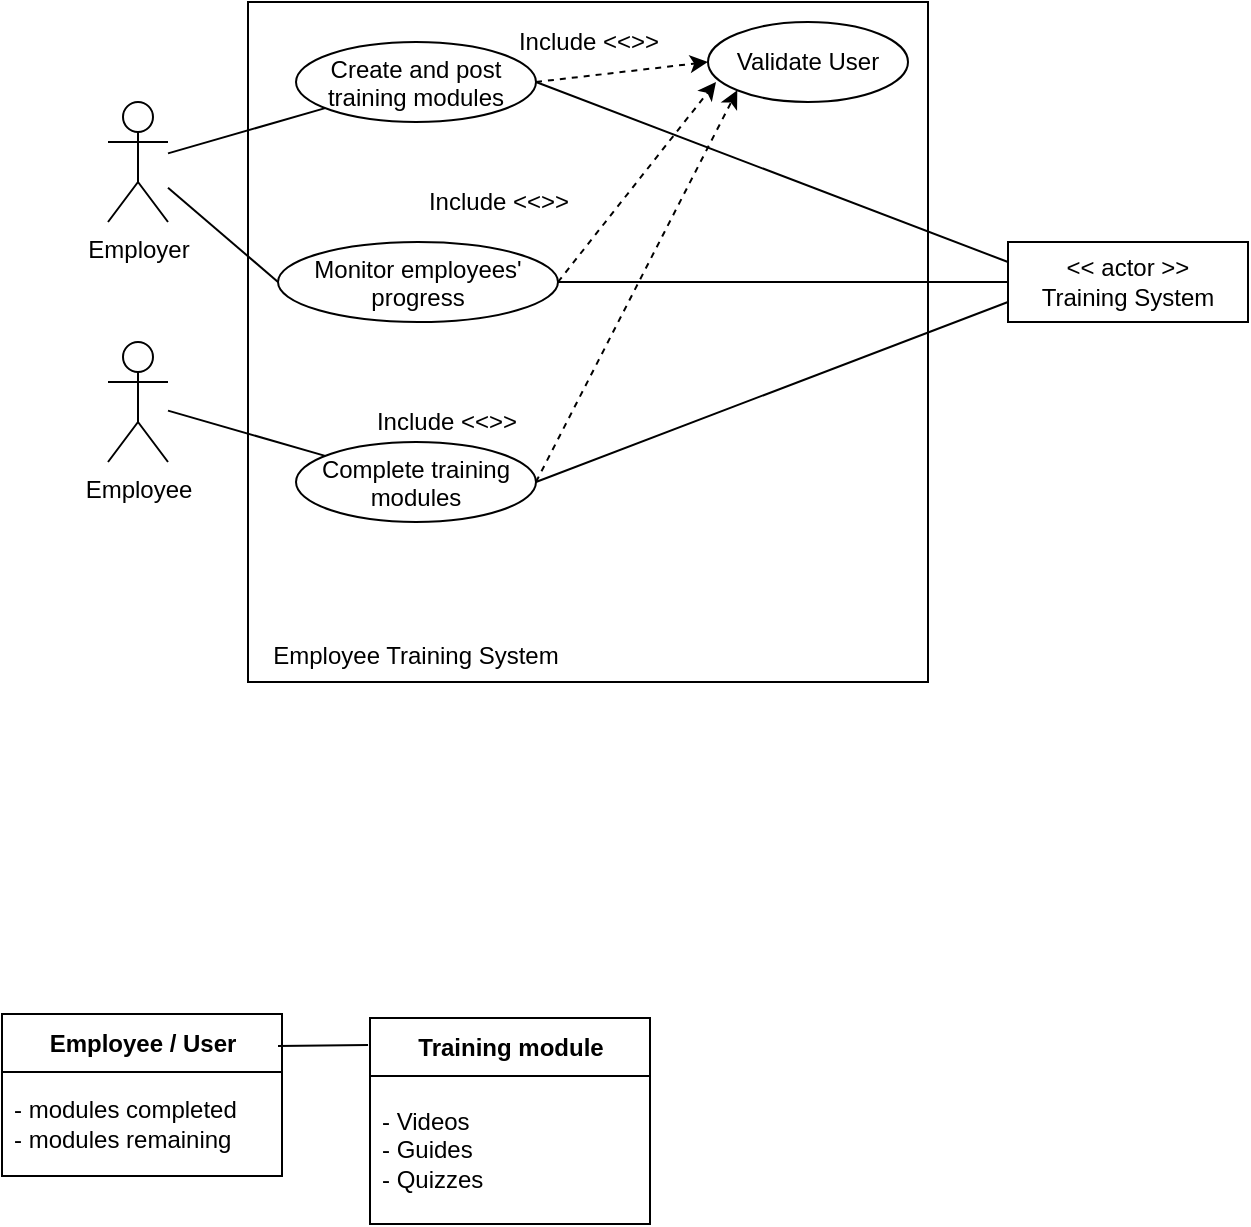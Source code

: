 <mxfile version="17.1.3" type="google" pages="3"><diagram id="NoF6LTGSssU1eT69aBJp" name="Page-1"><mxGraphModel grid="0" gridSize="10" guides="1" tooltips="1" connect="1" arrows="1" page="1" fold="1" pageScale="1" pageWidth="850" pageHeight="1100" math="0" shadow="0"><root><mxCell id="0"/><mxCell id="1" parent="0"/><mxCell id="TsylkIvyjZxZrTSc-bwZ-1" value="" style="whiteSpace=wrap;html=1;aspect=fixed;" parent="1" vertex="1"><mxGeometry x="270" y="140" width="340" height="340" as="geometry"/></mxCell><mxCell id="TsylkIvyjZxZrTSc-bwZ-2" value="Employee Training System" style="text;html=1;strokeColor=none;fillColor=none;align=center;verticalAlign=middle;whiteSpace=wrap;rounded=0;" parent="1" vertex="1"><mxGeometry x="249" y="452" width="210" height="30" as="geometry"/></mxCell><mxCell id="TsylkIvyjZxZrTSc-bwZ-9" value="" style="rounded=0;orthogonalLoop=1;jettySize=auto;html=1;strokeColor=default;endArrow=none;endFill=0;" parent="1" source="TsylkIvyjZxZrTSc-bwZ-3" target="TsylkIvyjZxZrTSc-bwZ-8" edge="1"><mxGeometry relative="1" as="geometry"/></mxCell><mxCell id="TsylkIvyjZxZrTSc-bwZ-3" value="Employer" style="shape=umlActor;verticalLabelPosition=bottom;verticalAlign=top;html=1;outlineConnect=0;" parent="1" vertex="1"><mxGeometry x="200" y="190" width="30" height="60" as="geometry"/></mxCell><mxCell id="TsylkIvyjZxZrTSc-bwZ-17" value="" style="rounded=0;orthogonalLoop=1;jettySize=auto;html=1;endArrow=none;endFill=0;" parent="1" source="TsylkIvyjZxZrTSc-bwZ-6" target="TsylkIvyjZxZrTSc-bwZ-16" edge="1"><mxGeometry relative="1" as="geometry"/></mxCell><mxCell id="TsylkIvyjZxZrTSc-bwZ-6" value="Employee" style="shape=umlActor;verticalLabelPosition=bottom;verticalAlign=top;html=1;outlineConnect=0;" parent="1" vertex="1"><mxGeometry x="200" y="310" width="30" height="60" as="geometry"/></mxCell><mxCell id="TsylkIvyjZxZrTSc-bwZ-7" value="Validate User" style="ellipse;whiteSpace=wrap;html=1;" parent="1" vertex="1"><mxGeometry x="500" y="150" width="100" height="40" as="geometry"/></mxCell><mxCell id="TsylkIvyjZxZrTSc-bwZ-8" value="&lt;div&gt;&lt;span&gt;Create and post training modules&lt;/span&gt;&lt;/div&gt;" style="ellipse;whiteSpace=wrap;html=1;verticalAlign=top;align=center;" parent="1" vertex="1"><mxGeometry x="294" y="160" width="120" height="40" as="geometry"/></mxCell><mxCell id="TsylkIvyjZxZrTSc-bwZ-10" value="" style="endArrow=classic;dashed=1;html=1;rounded=0;entryX=0;entryY=0.5;entryDx=0;entryDy=0;exitX=1;exitY=0.5;exitDx=0;exitDy=0;endFill=1;" parent="1" source="TsylkIvyjZxZrTSc-bwZ-8" target="TsylkIvyjZxZrTSc-bwZ-7" edge="1"><mxGeometry width="50" height="50" relative="1" as="geometry"><mxPoint x="410" y="140" as="sourcePoint"/><mxPoint x="460" y="90" as="targetPoint"/></mxGeometry></mxCell><mxCell id="TsylkIvyjZxZrTSc-bwZ-11" value="Monitor employees' progress" style="ellipse;whiteSpace=wrap;html=1;verticalAlign=top;" parent="1" vertex="1"><mxGeometry x="285" y="260" width="140" height="40" as="geometry"/></mxCell><mxCell id="TsylkIvyjZxZrTSc-bwZ-13" value="" style="endArrow=classic;dashed=1;html=1;rounded=0;exitX=1;exitY=0.5;exitDx=0;exitDy=0;entryX=0.04;entryY=0.75;entryDx=0;entryDy=0;endFill=1;entryPerimeter=0;" parent="1" source="TsylkIvyjZxZrTSc-bwZ-11" target="TsylkIvyjZxZrTSc-bwZ-7" edge="1"><mxGeometry width="50" height="50" relative="1" as="geometry"><mxPoint x="520" y="270" as="sourcePoint"/><mxPoint x="500" y="170" as="targetPoint"/></mxGeometry></mxCell><mxCell id="TsylkIvyjZxZrTSc-bwZ-16" value="Complete training modules" style="ellipse;whiteSpace=wrap;html=1;verticalAlign=top;" parent="1" vertex="1"><mxGeometry x="294" y="360" width="120" height="40" as="geometry"/></mxCell><mxCell id="TsylkIvyjZxZrTSc-bwZ-18" value="" style="endArrow=classic;dashed=1;html=1;rounded=0;exitX=1;exitY=0.5;exitDx=0;exitDy=0;entryX=0;entryY=1;entryDx=0;entryDy=0;endFill=1;" parent="1" source="TsylkIvyjZxZrTSc-bwZ-16" target="TsylkIvyjZxZrTSc-bwZ-7" edge="1"><mxGeometry width="50" height="50" relative="1" as="geometry"><mxPoint x="470" y="370" as="sourcePoint"/><mxPoint x="500" y="170" as="targetPoint"/></mxGeometry></mxCell><mxCell id="TsylkIvyjZxZrTSc-bwZ-20" value="" style="elbow=horizontal;endArrow=none;html=1;rounded=0;entryX=0;entryY=0.5;entryDx=0;entryDy=0;endFill=0;" parent="1" source="TsylkIvyjZxZrTSc-bwZ-3" target="TsylkIvyjZxZrTSc-bwZ-11" edge="1"><mxGeometry width="50" height="50" relative="1" as="geometry"><mxPoint x="140" y="290" as="sourcePoint"/><mxPoint x="130" y="320" as="targetPoint"/></mxGeometry></mxCell><mxCell id="TsylkIvyjZxZrTSc-bwZ-21" value="&amp;lt;&amp;lt; actor &amp;gt;&amp;gt;&lt;br&gt;Training System" style="rounded=0;whiteSpace=wrap;html=1;" parent="1" vertex="1"><mxGeometry x="650" y="260" width="120" height="40" as="geometry"/></mxCell><mxCell id="TsylkIvyjZxZrTSc-bwZ-22" style="edgeStyle=orthogonalEdgeStyle;rounded=0;orthogonalLoop=1;jettySize=auto;html=1;exitX=0.5;exitY=1;exitDx=0;exitDy=0;" parent="1" source="TsylkIvyjZxZrTSc-bwZ-21" target="TsylkIvyjZxZrTSc-bwZ-21" edge="1"><mxGeometry relative="1" as="geometry"/></mxCell><mxCell id="TsylkIvyjZxZrTSc-bwZ-25" value="" style="endArrow=none;html=1;rounded=0;exitX=1;exitY=0.5;exitDx=0;exitDy=0;entryX=0;entryY=0.25;entryDx=0;entryDy=0;endFill=0;" parent="1" source="TsylkIvyjZxZrTSc-bwZ-8" target="TsylkIvyjZxZrTSc-bwZ-21" edge="1"><mxGeometry width="50" height="50" relative="1" as="geometry"><mxPoint x="510" y="300" as="sourcePoint"/><mxPoint x="560" y="250" as="targetPoint"/></mxGeometry></mxCell><mxCell id="TsylkIvyjZxZrTSc-bwZ-26" value="" style="endArrow=none;html=1;rounded=0;strokeColor=default;exitX=1;exitY=0.5;exitDx=0;exitDy=0;entryX=0;entryY=0.5;entryDx=0;entryDy=0;" parent="1" source="TsylkIvyjZxZrTSc-bwZ-11" target="TsylkIvyjZxZrTSc-bwZ-21" edge="1"><mxGeometry width="50" height="50" relative="1" as="geometry"><mxPoint x="530" y="420" as="sourcePoint"/><mxPoint x="580" y="370" as="targetPoint"/></mxGeometry></mxCell><mxCell id="TsylkIvyjZxZrTSc-bwZ-28" value="" style="endArrow=none;html=1;rounded=0;strokeColor=default;exitX=1;exitY=0.5;exitDx=0;exitDy=0;entryX=0;entryY=0.75;entryDx=0;entryDy=0;" parent="1" source="TsylkIvyjZxZrTSc-bwZ-16" target="TsylkIvyjZxZrTSc-bwZ-21" edge="1"><mxGeometry width="50" height="50" relative="1" as="geometry"><mxPoint x="540" y="430" as="sourcePoint"/><mxPoint x="590" y="380" as="targetPoint"/></mxGeometry></mxCell><mxCell id="TsylkIvyjZxZrTSc-bwZ-29" value="Include &amp;lt;&amp;lt;&amp;gt;&amp;gt;" style="text;html=1;align=center;verticalAlign=middle;resizable=0;points=[];autosize=1;strokeColor=none;fillColor=none;" parent="1" vertex="1"><mxGeometry x="395" y="150" width="90" height="20" as="geometry"/></mxCell><mxCell id="TsylkIvyjZxZrTSc-bwZ-30" value="Include &amp;lt;&amp;lt;&amp;gt;&amp;gt;" style="text;html=1;align=center;verticalAlign=middle;resizable=0;points=[];autosize=1;strokeColor=none;fillColor=none;" parent="1" vertex="1"><mxGeometry x="350" y="230" width="90" height="20" as="geometry"/></mxCell><mxCell id="TsylkIvyjZxZrTSc-bwZ-31" value="Include &amp;lt;&amp;lt;&amp;gt;&amp;gt;" style="text;html=1;align=center;verticalAlign=middle;resizable=0;points=[];autosize=1;strokeColor=none;fillColor=none;" parent="1" vertex="1"><mxGeometry x="324" y="340" width="90" height="20" as="geometry"/></mxCell><mxCell id="TsylkIvyjZxZrTSc-bwZ-32" value="Employee / User" style="swimlane;fontStyle=1;align=center;verticalAlign=middle;childLayout=stackLayout;horizontal=1;startSize=29;horizontalStack=0;resizeParent=1;resizeParentMax=0;resizeLast=0;collapsible=0;marginBottom=0;html=1;" vertex="1" parent="1"><mxGeometry x="147" y="646" width="140" height="81" as="geometry"/></mxCell><mxCell id="TsylkIvyjZxZrTSc-bwZ-34" value="- modules completed&lt;br&gt;- modules remaining" style="text;html=1;strokeColor=none;fillColor=none;align=left;verticalAlign=middle;spacingLeft=4;spacingRight=4;overflow=hidden;rotatable=0;points=[[0,0.5],[1,0.5]];portConstraint=eastwest;" vertex="1" parent="TsylkIvyjZxZrTSc-bwZ-32"><mxGeometry y="29" width="140" height="52" as="geometry"/></mxCell><mxCell id="TsylkIvyjZxZrTSc-bwZ-38" value="Training module" style="swimlane;fontStyle=1;align=center;verticalAlign=middle;childLayout=stackLayout;horizontal=1;startSize=29;horizontalStack=0;resizeParent=1;resizeParentMax=0;resizeLast=0;collapsible=0;marginBottom=0;html=1;" vertex="1" parent="1"><mxGeometry x="331" y="648" width="140" height="103" as="geometry"/></mxCell><mxCell id="TsylkIvyjZxZrTSc-bwZ-39" value="- Videos&lt;br&gt;- Guides&lt;br&gt;- Quizzes" style="text;html=1;strokeColor=none;fillColor=none;align=left;verticalAlign=middle;spacingLeft=4;spacingRight=4;overflow=hidden;rotatable=0;points=[[0,0.5],[1,0.5]];portConstraint=eastwest;" vertex="1" parent="TsylkIvyjZxZrTSc-bwZ-38"><mxGeometry y="29" width="140" height="74" as="geometry"/></mxCell><mxCell id="TsylkIvyjZxZrTSc-bwZ-41" value="" style="endArrow=none;html=1;rounded=0;strokeColor=default;entryX=-0.007;entryY=0.131;entryDx=0;entryDy=0;entryPerimeter=0;" edge="1" parent="1" target="TsylkIvyjZxZrTSc-bwZ-38"><mxGeometry width="50" height="50" relative="1" as="geometry"><mxPoint x="285" y="662" as="sourcePoint"/><mxPoint x="299" y="565" as="targetPoint"/></mxGeometry></mxCell></root></mxGraphModel></diagram><diagram id="5ZAqMUiWg0pbtvT2ZaHt" name="training Domain model"><mxGraphModel grid="1" gridSize="10" guides="1" tooltips="1" connect="1" arrows="1" page="1" fold="1" pageScale="1" pageWidth="850" pageHeight="1100" math="0" shadow="0"><root><mxCell id="uK2llV--1XOs3SMMmdoZ-0"/><mxCell id="uK2llV--1XOs3SMMmdoZ-1" parent="uK2llV--1XOs3SMMmdoZ-0"/><mxCell id="uK2llV--1XOs3SMMmdoZ-2" value="Module" style="swimlane;fontStyle=0;childLayout=stackLayout;horizontal=1;startSize=20;fillColor=none;horizontalStack=0;resizeParent=1;resizeParentMax=0;resizeLast=0;collapsible=1;marginBottom=0;" vertex="1" parent="uK2llV--1XOs3SMMmdoZ-1"><mxGeometry x="650" y="330" width="140" height="98" as="geometry"/></mxCell><mxCell id="uK2llV--1XOs3SMMmdoZ-3" value="length&#10;" style="text;strokeColor=none;fillColor=none;align=left;verticalAlign=top;spacingLeft=4;spacingRight=4;overflow=hidden;rotatable=0;points=[[0,0.5],[1,0.5]];portConstraint=eastwest;" vertex="1" parent="uK2llV--1XOs3SMMmdoZ-2"><mxGeometry y="20" width="140" height="26" as="geometry"/></mxCell><mxCell id="uK2llV--1XOs3SMMmdoZ-4" value="video" style="text;strokeColor=none;fillColor=none;align=left;verticalAlign=top;spacingLeft=4;spacingRight=4;overflow=hidden;rotatable=0;points=[[0,0.5],[1,0.5]];portConstraint=eastwest;" vertex="1" parent="uK2llV--1XOs3SMMmdoZ-2"><mxGeometry y="46" width="140" height="26" as="geometry"/></mxCell><mxCell id="uK2llV--1XOs3SMMmdoZ-5" value="captions&#10;" style="text;strokeColor=none;fillColor=none;align=left;verticalAlign=top;spacingLeft=4;spacingRight=4;overflow=hidden;rotatable=0;points=[[0,0.5],[1,0.5]];portConstraint=eastwest;" vertex="1" parent="uK2llV--1XOs3SMMmdoZ-2"><mxGeometry y="72" width="140" height="26" as="geometry"/></mxCell><mxCell id="uK2llV--1XOs3SMMmdoZ-6" value="TrainingModule" style="swimlane;fontStyle=0;childLayout=stackLayout;horizontal=1;startSize=26;fillColor=none;horizontalStack=0;resizeParent=1;resizeParentMax=0;resizeLast=0;collapsible=1;marginBottom=0;" vertex="1" parent="uK2llV--1XOs3SMMmdoZ-1"><mxGeometry x="340" y="340" width="140" height="78" as="geometry"/></mxCell><mxCell id="uK2llV--1XOs3SMMmdoZ-7" value="moduleList" style="text;strokeColor=none;fillColor=none;align=left;verticalAlign=top;spacingLeft=4;spacingRight=4;overflow=hidden;rotatable=0;points=[[0,0.5],[1,0.5]];portConstraint=eastwest;" vertex="1" parent="uK2llV--1XOs3SMMmdoZ-6"><mxGeometry y="26" width="140" height="26" as="geometry"/></mxCell><mxCell id="uK2llV--1XOs3SMMmdoZ-8" value="traineeList" style="text;strokeColor=none;fillColor=none;align=left;verticalAlign=top;spacingLeft=4;spacingRight=4;overflow=hidden;rotatable=0;points=[[0,0.5],[1,0.5]];portConstraint=eastwest;" vertex="1" parent="uK2llV--1XOs3SMMmdoZ-6"><mxGeometry y="52" width="140" height="26" as="geometry"/></mxCell><mxCell id="uK2llV--1XOs3SMMmdoZ-10" value="Trainee" style="swimlane;fontStyle=0;childLayout=stackLayout;horizontal=1;startSize=26;fillColor=none;horizontalStack=0;resizeParent=1;resizeParentMax=0;resizeLast=0;collapsible=1;marginBottom=0;" vertex="1" parent="uK2llV--1XOs3SMMmdoZ-1"><mxGeometry x="530" y="490" width="140" height="102" as="geometry"/></mxCell><mxCell id="uK2llV--1XOs3SMMmdoZ-11" value="employee" style="text;strokeColor=none;fillColor=none;align=left;verticalAlign=top;spacingLeft=4;spacingRight=4;overflow=hidden;rotatable=0;points=[[0,0.5],[1,0.5]];portConstraint=eastwest;" vertex="1" parent="uK2llV--1XOs3SMMmdoZ-10"><mxGeometry y="26" width="140" height="24" as="geometry"/></mxCell><mxCell id="uK2llV--1XOs3SMMmdoZ-12" value="progress" style="text;strokeColor=none;fillColor=none;align=left;verticalAlign=top;spacingLeft=4;spacingRight=4;overflow=hidden;rotatable=0;points=[[0,0.5],[1,0.5]];portConstraint=eastwest;" vertex="1" parent="uK2llV--1XOs3SMMmdoZ-10"><mxGeometry y="50" width="140" height="26" as="geometry"/></mxCell><mxCell id="uK2llV--1XOs3SMMmdoZ-13" value="isCompleted" style="text;strokeColor=none;fillColor=none;align=left;verticalAlign=top;spacingLeft=4;spacingRight=4;overflow=hidden;rotatable=0;points=[[0,0.5],[1,0.5]];portConstraint=eastwest;" vertex="1" parent="uK2llV--1XOs3SMMmdoZ-10"><mxGeometry y="76" width="140" height="26" as="geometry"/></mxCell><mxCell id="uK2llV--1XOs3SMMmdoZ-14" value="" style="endArrow=none;html=1;rounded=0;entryX=0.571;entryY=1.115;entryDx=0;entryDy=0;entryPerimeter=0;exitX=0.5;exitY=0;exitDx=0;exitDy=0;" edge="1" parent="uK2llV--1XOs3SMMmdoZ-1" source="uK2llV--1XOs3SMMmdoZ-10" target="uK2llV--1XOs3SMMmdoZ-8"><mxGeometry width="50" height="50" relative="1" as="geometry"><mxPoint x="400" y="450" as="sourcePoint"/><mxPoint x="440" y="440" as="targetPoint"/></mxGeometry></mxCell><mxCell id="uK2llV--1XOs3SMMmdoZ-15" value="" style="endArrow=none;html=1;rounded=0;exitX=1;exitY=0.5;exitDx=0;exitDy=0;entryX=-0.014;entryY=0.192;entryDx=0;entryDy=0;entryPerimeter=0;" edge="1" parent="uK2llV--1XOs3SMMmdoZ-1" source="uK2llV--1XOs3SMMmdoZ-7" target="uK2llV--1XOs3SMMmdoZ-4"><mxGeometry width="50" height="50" relative="1" as="geometry"><mxPoint x="480" y="430" as="sourcePoint"/><mxPoint x="530" y="380" as="targetPoint"/></mxGeometry></mxCell></root></mxGraphModel></diagram><diagram id="7oOdSZubauRl-SuJ7qkH" name="Page-3"><mxGraphModel grid="1" gridSize="10" guides="1" tooltips="1" connect="1" arrows="1" page="1" fold="1" pageScale="1" pageWidth="850" pageHeight="1100" math="0" shadow="0"><root><mxCell id="-9iARRQflTxSwQr7lkFt-0"/><mxCell id="-9iARRQflTxSwQr7lkFt-1" parent="-9iARRQflTxSwQr7lkFt-0"/><mxCell id="A-s2TSqQaB032heO2MJi-0" value="ExternalOrder" style="swimlane;fontStyle=0;childLayout=stackLayout;horizontal=1;startSize=26;fillColor=none;horizontalStack=0;resizeParent=1;resizeParentMax=0;resizeLast=0;collapsible=1;marginBottom=0;" vertex="1" parent="-9iARRQflTxSwQr7lkFt-1"><mxGeometry x="390" y="340" width="140" height="104" as="geometry"/></mxCell><mxCell id="A-s2TSqQaB032heO2MJi-1" value="provider" style="text;strokeColor=none;fillColor=none;align=left;verticalAlign=top;spacingLeft=4;spacingRight=4;overflow=hidden;rotatable=0;points=[[0,0.5],[1,0.5]];portConstraint=eastwest;" vertex="1" parent="A-s2TSqQaB032heO2MJi-0"><mxGeometry y="26" width="140" height="26" as="geometry"/></mxCell><mxCell id="A-s2TSqQaB032heO2MJi-2" value="isDelivery" style="text;strokeColor=none;fillColor=none;align=left;verticalAlign=top;spacingLeft=4;spacingRight=4;overflow=hidden;rotatable=0;points=[[0,0.5],[1,0.5]];portConstraint=eastwest;" vertex="1" parent="A-s2TSqQaB032heO2MJi-0"><mxGeometry y="52" width="140" height="26" as="geometry"/></mxCell><mxCell id="A-s2TSqQaB032heO2MJi-3" value="authTicket" style="text;strokeColor=none;fillColor=none;align=left;verticalAlign=top;spacingLeft=4;spacingRight=4;overflow=hidden;rotatable=0;points=[[0,0.5],[1,0.5]];portConstraint=eastwest;" vertex="1" parent="A-s2TSqQaB032heO2MJi-0"><mxGeometry y="78" width="140" height="26" as="geometry"/></mxCell><mxCell id="A-s2TSqQaB032heO2MJi-4" style="edgeStyle=orthogonalEdgeStyle;rounded=0;orthogonalLoop=1;jettySize=auto;html=1;exitX=0.25;exitY=0;exitDx=0;exitDy=0;entryX=0.25;entryY=0.096;entryDx=0;entryDy=0;entryPerimeter=0;" edge="1" parent="-9iARRQflTxSwQr7lkFt-1" source="A-s2TSqQaB032heO2MJi-0" target="A-s2TSqQaB032heO2MJi-0"><mxGeometry relative="1" as="geometry"/></mxCell><mxCell id="A-s2TSqQaB032heO2MJi-5" value="Order" style="swimlane;fontStyle=0;childLayout=stackLayout;horizontal=1;startSize=30;horizontalStack=0;resizeParent=1;resizeParentMax=0;resizeLast=0;collapsible=1;marginBottom=0;" vertex="1" parent="-9iARRQflTxSwQr7lkFt-1"><mxGeometry x="390" y="140" width="140" height="120" as="geometry"/></mxCell><mxCell id="A-s2TSqQaB032heO2MJi-6" value="payment" style="text;strokeColor=none;fillColor=none;align=left;verticalAlign=middle;spacingLeft=4;spacingRight=4;overflow=hidden;points=[[0,0.5],[1,0.5]];portConstraint=eastwest;rotatable=0;" vertex="1" parent="A-s2TSqQaB032heO2MJi-5"><mxGeometry y="30" width="140" height="30" as="geometry"/></mxCell><mxCell id="A-s2TSqQaB032heO2MJi-7" value="itemList" style="text;strokeColor=none;fillColor=none;align=left;verticalAlign=middle;spacingLeft=4;spacingRight=4;overflow=hidden;points=[[0,0.5],[1,0.5]];portConstraint=eastwest;rotatable=0;" vertex="1" parent="A-s2TSqQaB032heO2MJi-5"><mxGeometry y="60" width="140" height="30" as="geometry"/></mxCell><mxCell id="A-s2TSqQaB032heO2MJi-8" value="customer" style="text;strokeColor=none;fillColor=none;align=left;verticalAlign=middle;spacingLeft=4;spacingRight=4;overflow=hidden;points=[[0,0.5],[1,0.5]];portConstraint=eastwest;rotatable=0;" vertex="1" parent="A-s2TSqQaB032heO2MJi-5"><mxGeometry y="90" width="140" height="30" as="geometry"/></mxCell><mxCell id="A-s2TSqQaB032heO2MJi-9" value="" style="endArrow=none;html=1;rounded=0;entryX=0.536;entryY=0.967;entryDx=0;entryDy=0;entryPerimeter=0;exitX=0.579;exitY=0.01;exitDx=0;exitDy=0;exitPerimeter=0;" edge="1" parent="-9iARRQflTxSwQr7lkFt-1" source="A-s2TSqQaB032heO2MJi-0" target="A-s2TSqQaB032heO2MJi-8"><mxGeometry width="50" height="50" relative="1" as="geometry"><mxPoint x="420" y="330" as="sourcePoint"/><mxPoint x="470" y="280" as="targetPoint"/></mxGeometry></mxCell><mxCell id="A-s2TSqQaB032heO2MJi-11" value="Provider" style="swimlane;fontStyle=0;childLayout=stackLayout;horizontal=1;startSize=26;fillColor=none;horizontalStack=0;resizeParent=1;resizeParentMax=0;resizeLast=0;collapsible=1;marginBottom=0;" vertex="1" parent="-9iARRQflTxSwQr7lkFt-1"><mxGeometry x="630" y="444" width="140" height="78" as="geometry"/></mxCell><mxCell id="A-s2TSqQaB032heO2MJi-12" value="postOrderStatus" style="text;strokeColor=none;fillColor=none;align=left;verticalAlign=top;spacingLeft=4;spacingRight=4;overflow=hidden;rotatable=0;points=[[0,0.5],[1,0.5]];portConstraint=eastwest;" vertex="1" parent="A-s2TSqQaB032heO2MJi-11"><mxGeometry y="26" width="140" height="26" as="geometry"/></mxCell><mxCell id="A-s2TSqQaB032heO2MJi-13" value="setRestaurantStatus" style="text;strokeColor=none;fillColor=none;align=left;verticalAlign=top;spacingLeft=4;spacingRight=4;overflow=hidden;rotatable=0;points=[[0,0.5],[1,0.5]];portConstraint=eastwest;" vertex="1" parent="A-s2TSqQaB032heO2MJi-11"><mxGeometry y="52" width="140" height="26" as="geometry"/></mxCell><mxCell id="A-s2TSqQaB032heO2MJi-15" value="" style="endArrow=none;html=1;rounded=0;entryX=1;entryY=0.5;entryDx=0;entryDy=0;exitX=0;exitY=0.5;exitDx=0;exitDy=0;" edge="1" parent="-9iARRQflTxSwQr7lkFt-1" source="A-s2TSqQaB032heO2MJi-12" target="A-s2TSqQaB032heO2MJi-2"><mxGeometry width="50" height="50" relative="1" as="geometry"><mxPoint x="400" y="450" as="sourcePoint"/><mxPoint x="450" y="400" as="targetPoint"/></mxGeometry></mxCell></root></mxGraphModel></diagram></mxfile>